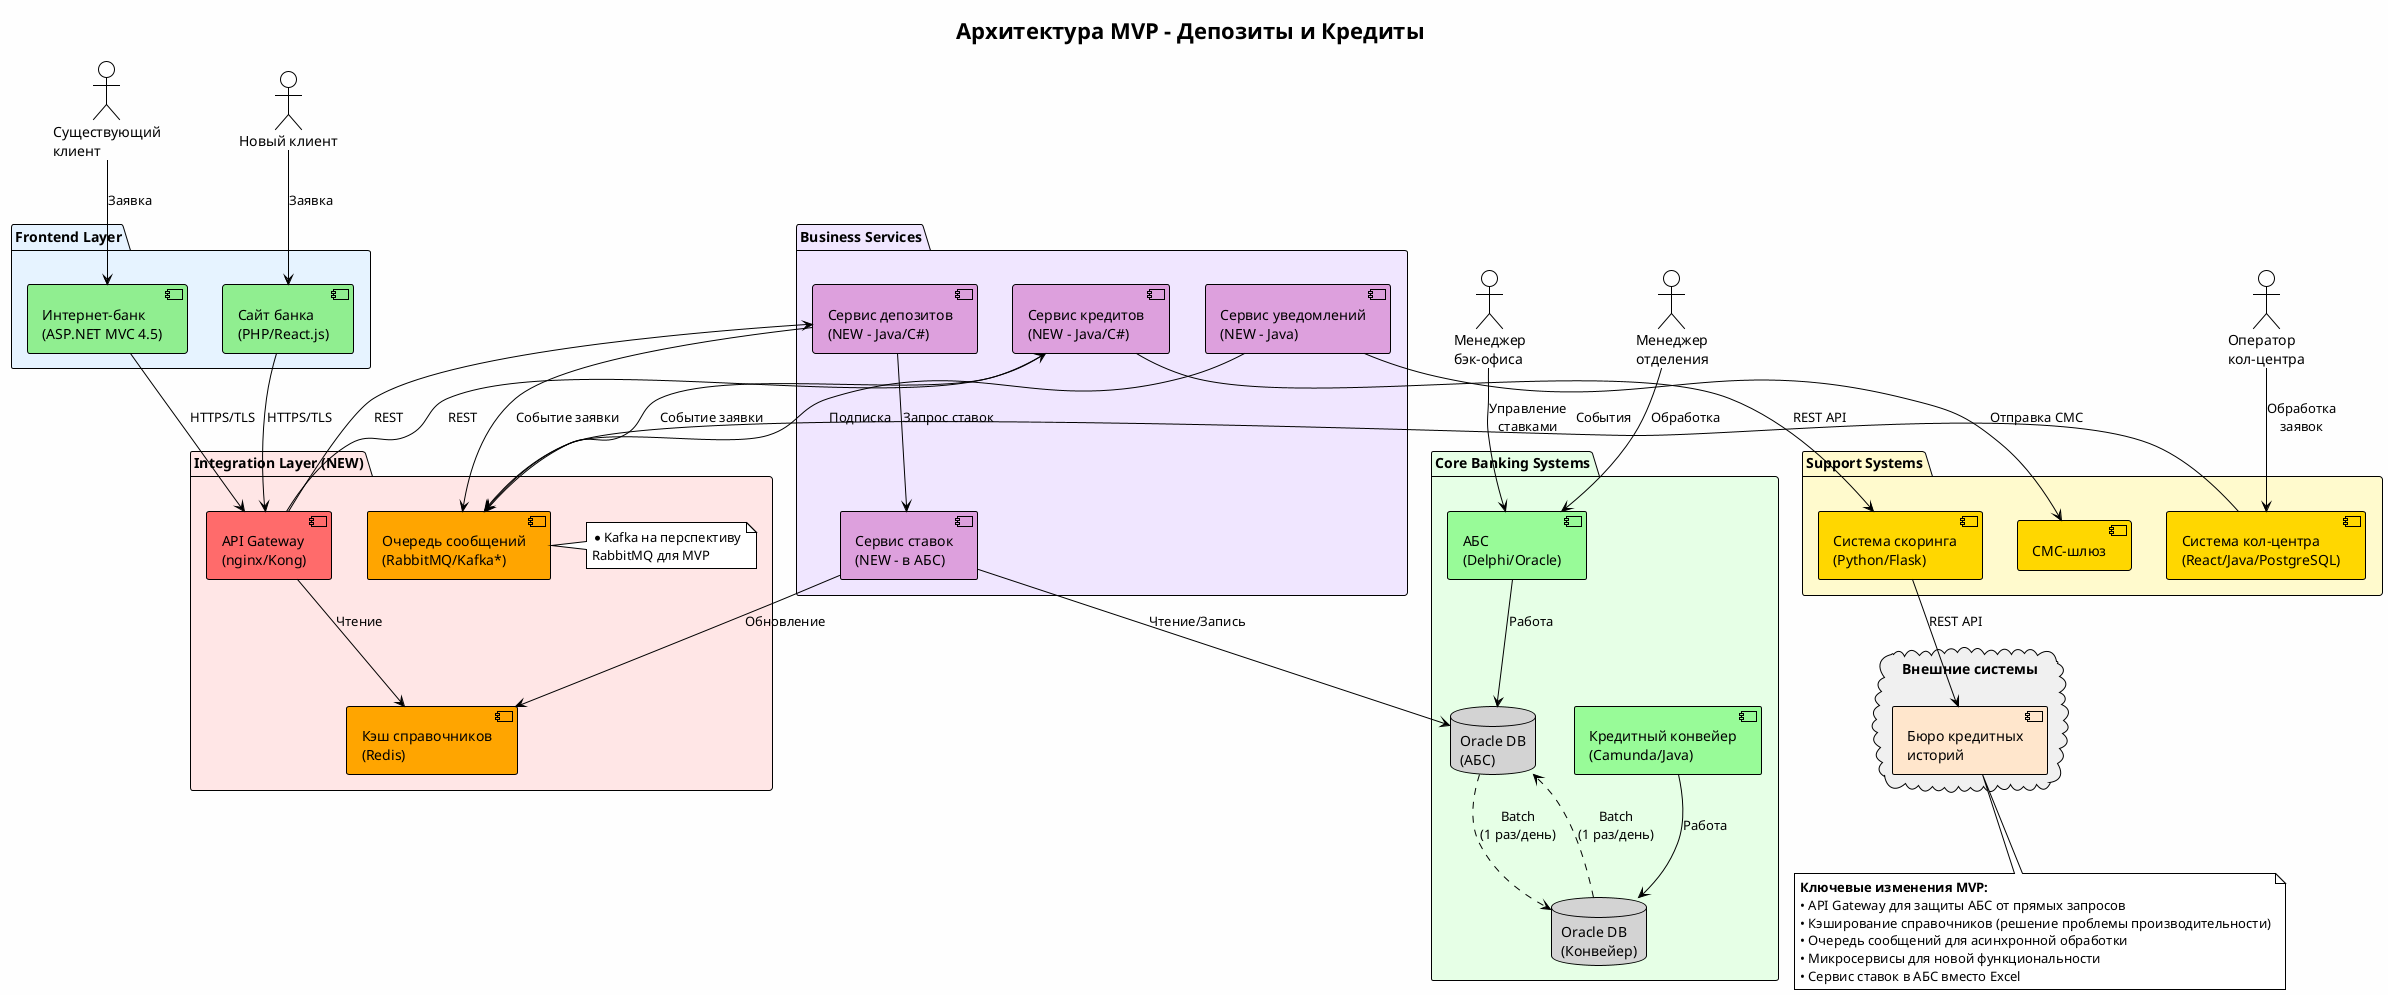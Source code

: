 @startuml mvp_architecture
!theme plain
title Архитектура MVP - Депозиты и Кредиты
skinparam backgroundColor #FEFEFE

' External Users
actor "Новый клиент" as NEW_CLIENT
actor "Существующий\nклиент" as CLIENT
actor "Менеджер\nотделения" as BRANCH_MGR
actor "Менеджер\nбэк-офиса" as BACK_OFFICE
actor "Оператор\nкол-центра" as CC_OPER

' Frontend Layer
package "Frontend Layer" #E6F3FF {
  [Сайт банка\n(PHP/React.js)] as SITE #90EE90
  [Интернет-банк\n(ASP.NET MVC 4.5)] as IB #90EE90
}

' API Gateway / Integration Layer
package "Integration Layer (NEW)" #FFE6E6 {
  [API Gateway\n(nginx/Kong)] as API_GW #FF6B6B
  [Кэш справочников\n(Redis)] as CACHE #FFA500
  [Очередь сообщений\n(RabbitMQ/Kafka*)] as QUEUE #FFA500
  note right of QUEUE : *Kafka на перспективу\nRabbitMQ для MVP
}

' Business Logic Layer
package "Business Services" #F0E6FF {
  [Сервис депозитов\n(NEW - Java/C#)] as DEPOSIT_SVC #DDA0DD
  [Сервис кредитов\n(NEW - Java/C#)] as CREDIT_SVC #DDA0DD
  [Сервис ставок\n(NEW - в АБС)] as RATE_SVC #DDA0DD
  [Сервис уведомлений\n(NEW - Java)] as NOTIFY_SVC #DDA0DD
}

' Existing Systems
package "Core Banking Systems" #E6FFE6 {
  [АБС\n(Delphi/Oracle)] as ABS #98FB98
  database "Oracle DB\n(АБС)" as ABS_DB #D3D3D3
  [Кредитный конвейер\n(Camunda/Java)] as PIPELINE #98FB98
  database "Oracle DB\n(Конвейер)" as PIPELINE_DB #D3D3D3
}

package "Support Systems" #FFFACD {
  [Система кол-центра\n(React/Java/PostgreSQL)] as CC_SYS #FFD700
  [Система скоринга\n(Python/Flask)] as SCORING #FFD700
  [СМС-шлюз] as SMS #FFD700
}

' External Systems
cloud "Внешние системы" #F0F0F0 {
  [Бюро кредитных\nисторий] as BKI #FFE6CC
}

' User interactions
NEW_CLIENT --> SITE : Заявка
CLIENT --> IB : Заявка
BRANCH_MGR --> ABS : Обработка
BACK_OFFICE --> ABS : Управление\nставками
CC_OPER --> CC_SYS : Обработка\nзаявок

' Frontend to API Gateway
SITE --> API_GW : HTTPS/TLS
IB --> API_GW : HTTPS/TLS

' API Gateway to Services
API_GW --> DEPOSIT_SVC : REST
API_GW --> CREDIT_SVC : REST
API_GW --> CACHE : Чтение

' Services interactions
DEPOSIT_SVC --> RATE_SVC : Запрос ставок
DEPOSIT_SVC --> QUEUE : Событие заявки
CREDIT_SVC --> SCORING : REST API
CREDIT_SVC --> QUEUE : Событие заявки
RATE_SVC --> ABS_DB : Чтение/Запись
NOTIFY_SVC --> QUEUE : Подписка
NOTIFY_SVC --> SMS : Отправка СМС

' Existing integrations
CC_SYS --> QUEUE : События
ABS --> ABS_DB : Работа
PIPELINE --> PIPELINE_DB : Работа
SCORING --> BKI : REST API

' Batch processes
ABS_DB ..> PIPELINE_DB : Batch\n(1 раз/день)
PIPELINE_DB ..> ABS_DB : Batch\n(1 раз/день)

' Cache updates
RATE_SVC --> CACHE : Обновление

note bottom
  **Ключевые изменения MVP:**
  • API Gateway для защиты АБС от прямых запросов
  • Кэширование справочников (решение проблемы производительности)
  • Очередь сообщений для асинхронной обработки
  • Микросервисы для новой функциональности
  • Сервис ставок в АБС вместо Excel
end note

@enduml
